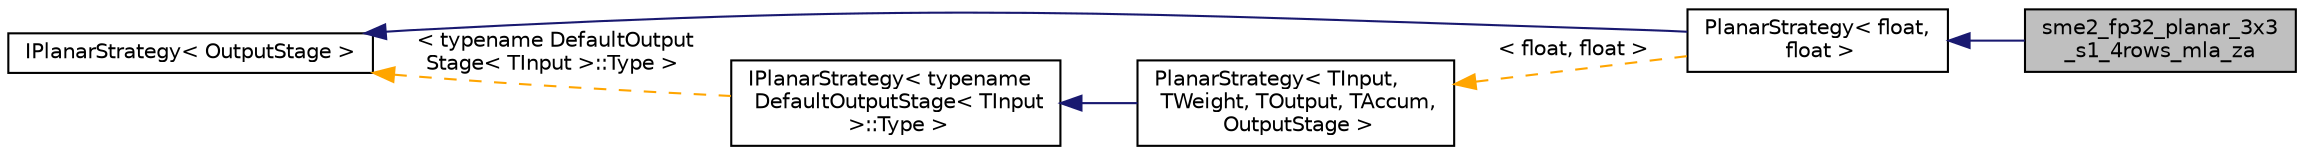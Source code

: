 digraph "sme2_fp32_planar_3x3_s1_4rows_mla_za"
{
 // LATEX_PDF_SIZE
  edge [fontname="Helvetica",fontsize="10",labelfontname="Helvetica",labelfontsize="10"];
  node [fontname="Helvetica",fontsize="10",shape=record];
  rankdir="LR";
  Node1 [label="sme2_fp32_planar_3x3\l_s1_4rows_mla_za",height=0.2,width=0.4,color="black", fillcolor="grey75", style="filled", fontcolor="black",tooltip=" "];
  Node2 -> Node1 [dir="back",color="midnightblue",fontsize="10",style="solid",fontname="Helvetica"];
  Node2 [label="PlanarStrategy\< float,\l float \>",height=0.2,width=0.4,color="black", fillcolor="white", style="filled",URL="$classarm__conv_1_1depthwise_1_1_planar_strategy.xhtml",tooltip=" "];
  Node3 -> Node2 [dir="back",color="midnightblue",fontsize="10",style="solid",fontname="Helvetica"];
  Node3 [label="IPlanarStrategy\< OutputStage \>",height=0.2,width=0.4,color="black", fillcolor="white", style="filled",URL="$classarm__conv_1_1depthwise_1_1_i_planar_strategy.xhtml",tooltip=" "];
  Node4 -> Node2 [dir="back",color="orange",fontsize="10",style="dashed",label=" \< float, float \>" ,fontname="Helvetica"];
  Node4 [label="PlanarStrategy\< TInput,\l TWeight, TOutput, TAccum,\l OutputStage \>",height=0.2,width=0.4,color="black", fillcolor="white", style="filled",URL="$classarm__conv_1_1depthwise_1_1_planar_strategy.xhtml",tooltip=" "];
  Node5 -> Node4 [dir="back",color="midnightblue",fontsize="10",style="solid",fontname="Helvetica"];
  Node5 [label="IPlanarStrategy\< typename\l DefaultOutputStage\< TInput\l \>::Type \>",height=0.2,width=0.4,color="black", fillcolor="white", style="filled",URL="$classarm__conv_1_1depthwise_1_1_i_planar_strategy.xhtml",tooltip=" "];
  Node3 -> Node5 [dir="back",color="orange",fontsize="10",style="dashed",label=" \< typename DefaultOutput\lStage\< TInput \>::Type \>" ,fontname="Helvetica"];
}
